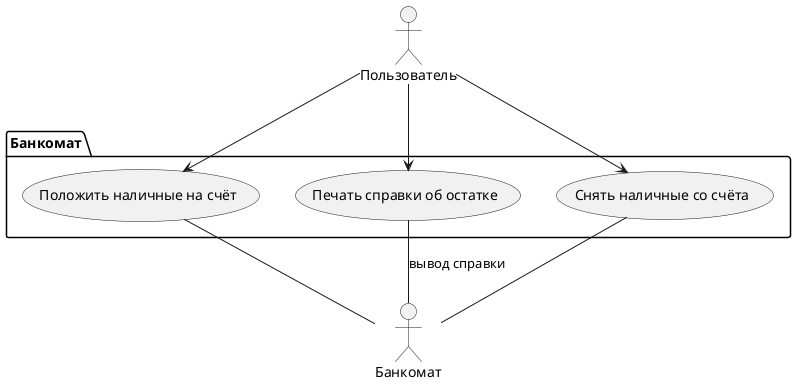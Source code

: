 @startuml "pr0"

Пользователь as p
Банкомат as b

package  Банкомат{
    usecase "Снять наличные со счёта" as uc1
    usecase "Печать справки об остатке" as uc2
    usecase "Положить наличные на счёт" as uc3
}

p --> uc1
p --> uc2
p --> uc3


b -up- uc1
b -up- uc2: вывод справки
b -up- uc3

@enduml
